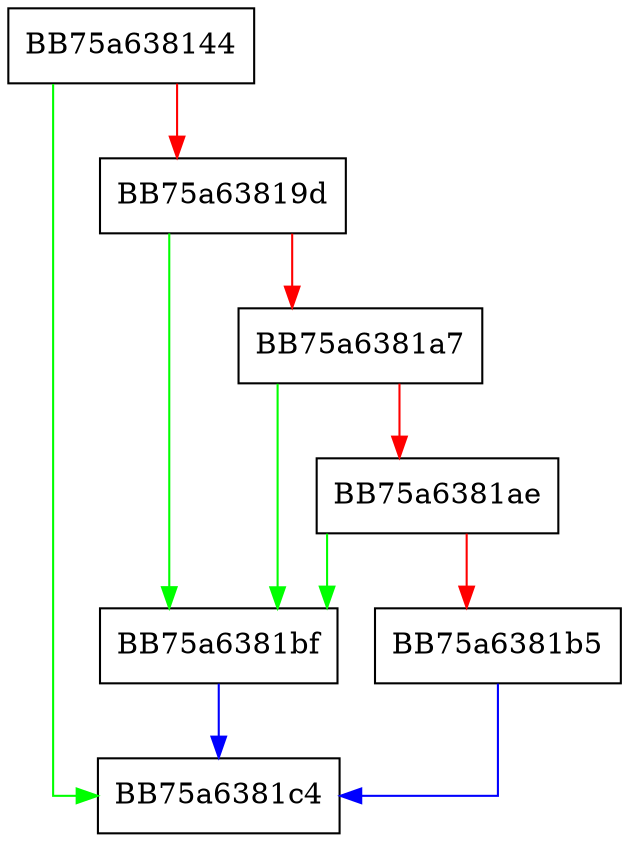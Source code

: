 digraph GetNotificationTimestamp {
  node [shape="box"];
  graph [splines=ortho];
  BB75a638144 -> BB75a6381c4 [color="green"];
  BB75a638144 -> BB75a63819d [color="red"];
  BB75a63819d -> BB75a6381bf [color="green"];
  BB75a63819d -> BB75a6381a7 [color="red"];
  BB75a6381a7 -> BB75a6381bf [color="green"];
  BB75a6381a7 -> BB75a6381ae [color="red"];
  BB75a6381ae -> BB75a6381bf [color="green"];
  BB75a6381ae -> BB75a6381b5 [color="red"];
  BB75a6381b5 -> BB75a6381c4 [color="blue"];
  BB75a6381bf -> BB75a6381c4 [color="blue"];
}